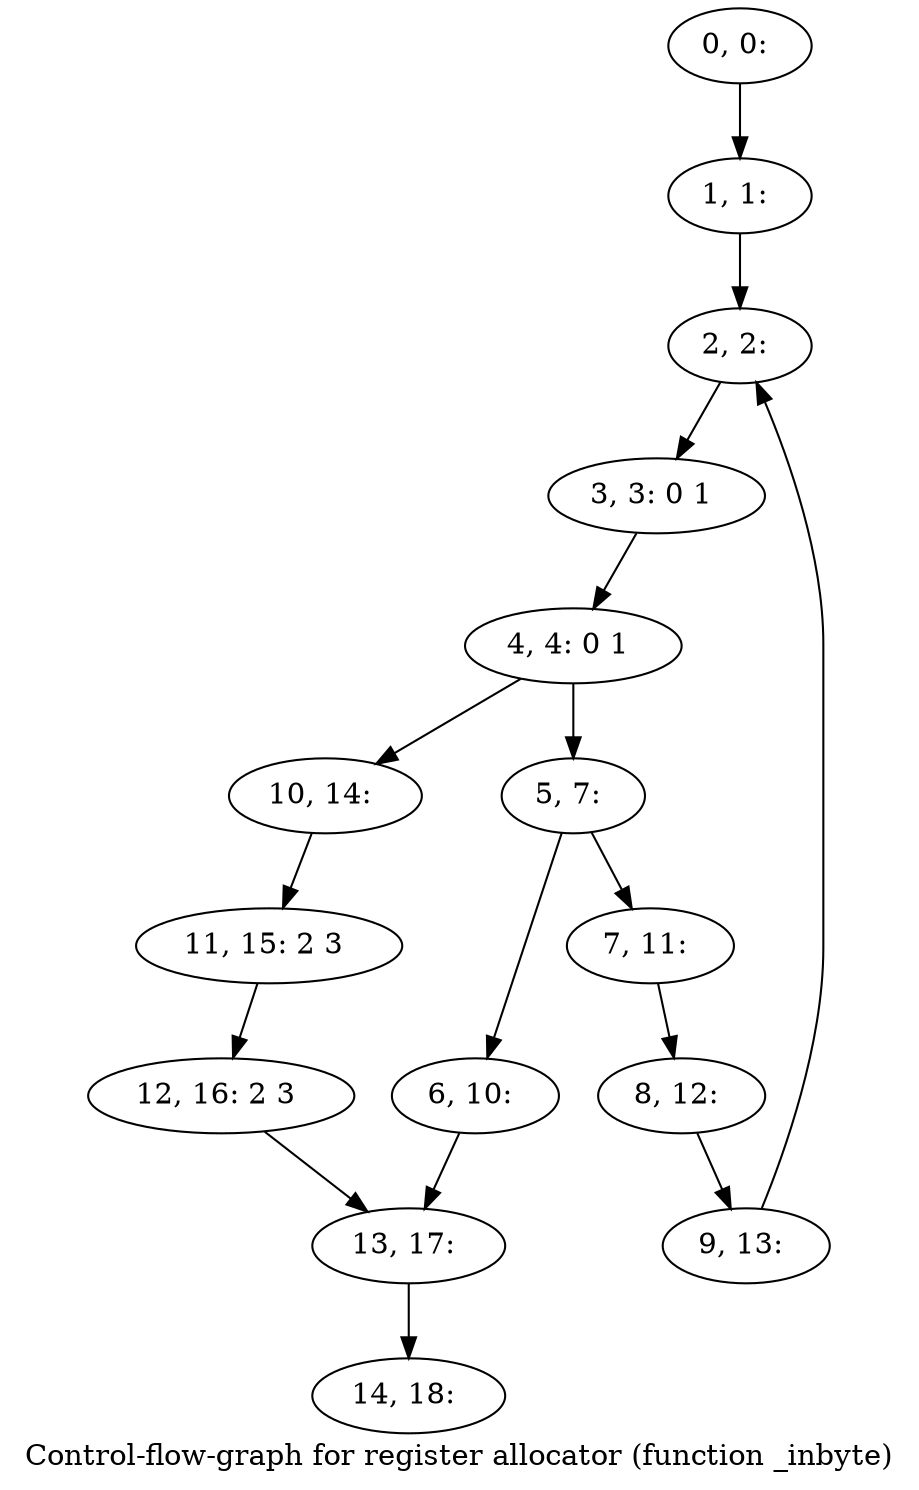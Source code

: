 digraph G {
graph [label="Control-flow-graph for register allocator (function _inbyte)"]
0[label="0, 0: "];
1[label="1, 1: "];
2[label="2, 2: "];
3[label="3, 3: 0 1 "];
4[label="4, 4: 0 1 "];
5[label="5, 7: "];
6[label="6, 10: "];
7[label="7, 11: "];
8[label="8, 12: "];
9[label="9, 13: "];
10[label="10, 14: "];
11[label="11, 15: 2 3 "];
12[label="12, 16: 2 3 "];
13[label="13, 17: "];
14[label="14, 18: "];
0->1 ;
1->2 ;
2->3 ;
3->4 ;
4->5 ;
4->10 ;
5->6 ;
5->7 ;
6->13 ;
7->8 ;
8->9 ;
9->2 ;
10->11 ;
11->12 ;
12->13 ;
13->14 ;
}
